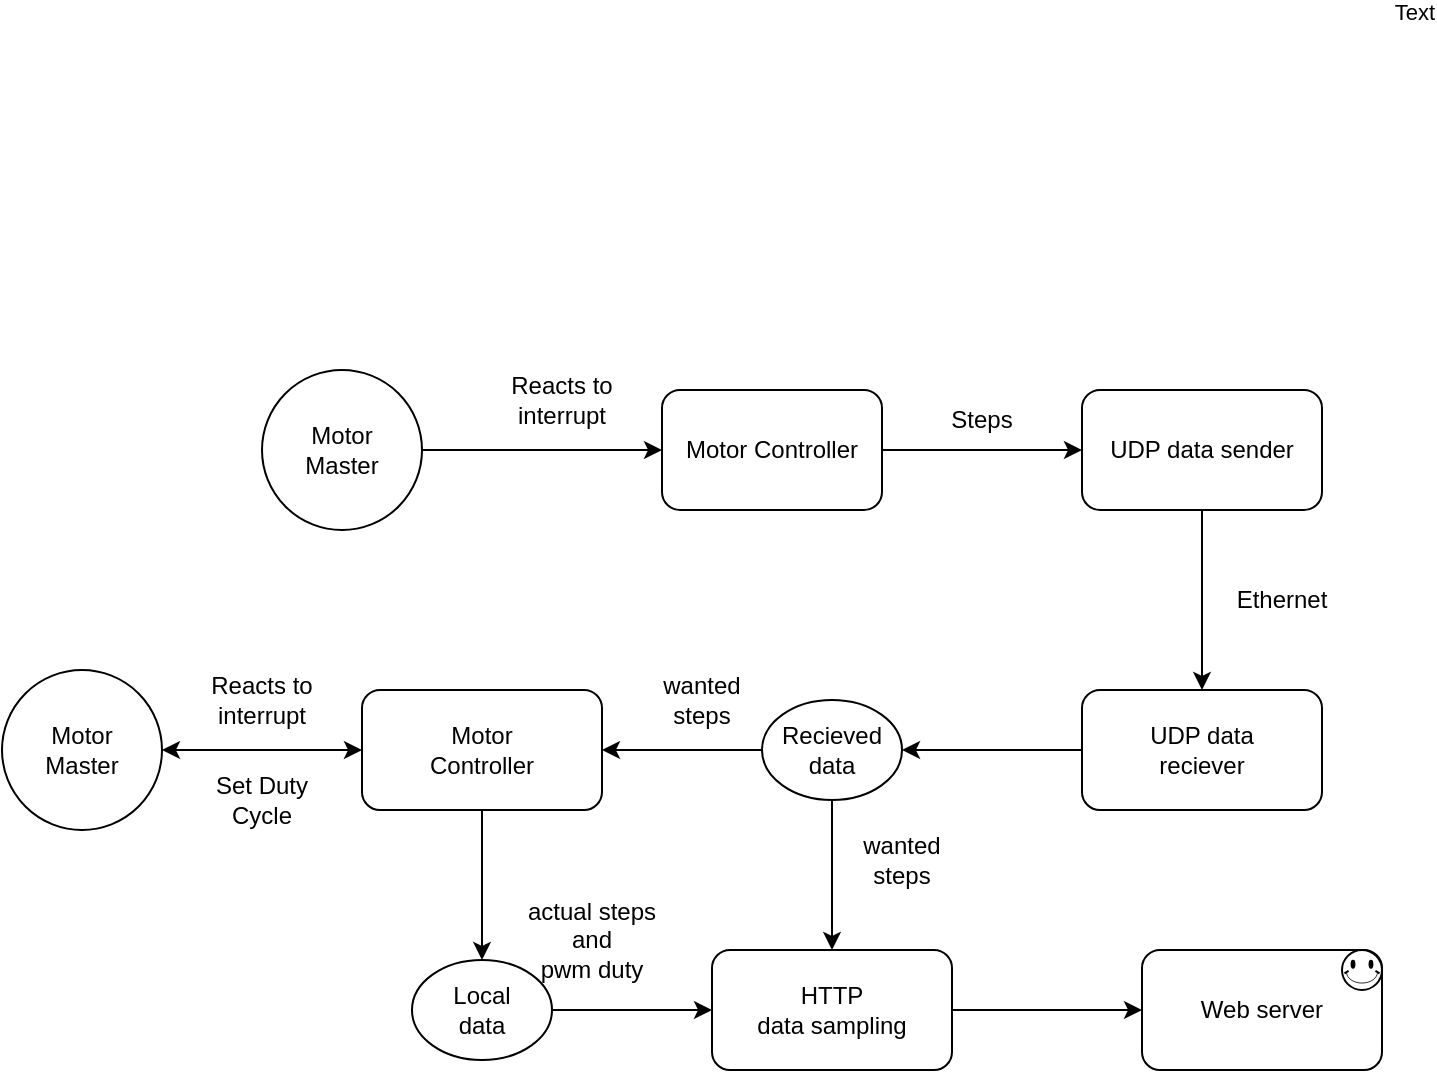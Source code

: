 <mxfile version="20.8.2" type="device"><diagram id="DF9cChrALqv4TJq3d10W" name="Page-1"><mxGraphModel dx="989" dy="1694" grid="1" gridSize="10" guides="1" tooltips="1" connect="1" arrows="1" fold="1" page="1" pageScale="1" pageWidth="850" pageHeight="1100" math="0" shadow="0"><root><mxCell id="0"/><mxCell id="1" parent="0"/><mxCell id="eJraBvyb7JeeHnDQwjOZ-1" value="Motor Controller" style="rounded=1;whiteSpace=wrap;html=1;" vertex="1" parent="1"><mxGeometry x="400" y="80" width="110" height="60" as="geometry"/></mxCell><mxCell id="eJraBvyb7JeeHnDQwjOZ-8" style="edgeStyle=orthogonalEdgeStyle;rounded=0;orthogonalLoop=1;jettySize=auto;html=1;exitX=1;exitY=0.5;exitDx=0;exitDy=0;entryX=0;entryY=0.5;entryDx=0;entryDy=0;" edge="1" parent="1" source="eJraBvyb7JeeHnDQwjOZ-2" target="eJraBvyb7JeeHnDQwjOZ-1"><mxGeometry relative="1" as="geometry"/></mxCell><mxCell id="eJraBvyb7JeeHnDQwjOZ-2" value="" style="ellipse;whiteSpace=wrap;html=1;aspect=fixed;" vertex="1" parent="1"><mxGeometry x="200" y="70" width="80" height="80" as="geometry"/></mxCell><mxCell id="eJraBvyb7JeeHnDQwjOZ-3" value="&lt;div&gt;Motor&lt;/div&gt;&lt;div&gt;Master&lt;br&gt;&lt;/div&gt;" style="text;html=1;strokeColor=none;fillColor=none;align=center;verticalAlign=middle;whiteSpace=wrap;rounded=0;" vertex="1" parent="1"><mxGeometry x="210" y="85" width="60" height="50" as="geometry"/></mxCell><mxCell id="eJraBvyb7JeeHnDQwjOZ-6" value="" style="endArrow=classic;html=1;rounded=0;entryX=0.5;entryY=0;entryDx=0;entryDy=0;exitX=0.5;exitY=1;exitDx=0;exitDy=0;" edge="1" parent="1" source="eJraBvyb7JeeHnDQwjOZ-13" target="eJraBvyb7JeeHnDQwjOZ-18"><mxGeometry width="50" height="50" relative="1" as="geometry"><mxPoint x="640" y="220" as="sourcePoint"/><mxPoint x="690" y="170" as="targetPoint"/></mxGeometry></mxCell><mxCell id="eJraBvyb7JeeHnDQwjOZ-12" value="Text" style="edgeLabel;html=1;align=center;verticalAlign=middle;resizable=0;points=[];" vertex="1" connectable="0" parent="eJraBvyb7JeeHnDQwjOZ-6"><mxGeometry x="0.56" y="3" relative="1" as="geometry"><mxPoint x="103" y="-319" as="offset"/></mxGeometry></mxCell><mxCell id="eJraBvyb7JeeHnDQwjOZ-7" value="" style="endArrow=classic;html=1;rounded=0;entryX=1;entryY=0.5;entryDx=0;entryDy=0;exitX=0;exitY=0.5;exitDx=0;exitDy=0;" edge="1" parent="1" source="eJraBvyb7JeeHnDQwjOZ-18" target="eJraBvyb7JeeHnDQwjOZ-22"><mxGeometry width="50" height="50" relative="1" as="geometry"><mxPoint x="530" y="360" as="sourcePoint"/><mxPoint x="580" y="310" as="targetPoint"/></mxGeometry></mxCell><mxCell id="eJraBvyb7JeeHnDQwjOZ-9" value="Reacts to interrupt" style="text;html=1;strokeColor=none;fillColor=none;align=center;verticalAlign=middle;whiteSpace=wrap;rounded=0;" vertex="1" parent="1"><mxGeometry x="320" y="70" width="60" height="30" as="geometry"/></mxCell><mxCell id="eJraBvyb7JeeHnDQwjOZ-13" value="UDP data sender" style="rounded=1;whiteSpace=wrap;html=1;" vertex="1" parent="1"><mxGeometry x="610" y="80" width="120" height="60" as="geometry"/></mxCell><mxCell id="eJraBvyb7JeeHnDQwjOZ-15" value="" style="endArrow=classic;html=1;rounded=0;exitX=1;exitY=0.5;exitDx=0;exitDy=0;entryX=0;entryY=0.5;entryDx=0;entryDy=0;" edge="1" parent="1" source="eJraBvyb7JeeHnDQwjOZ-1" target="eJraBvyb7JeeHnDQwjOZ-13"><mxGeometry width="50" height="50" relative="1" as="geometry"><mxPoint x="530" y="340" as="sourcePoint"/><mxPoint x="580" y="290" as="targetPoint"/></mxGeometry></mxCell><mxCell id="eJraBvyb7JeeHnDQwjOZ-17" value="Ethernet" style="text;html=1;strokeColor=none;fillColor=none;align=center;verticalAlign=middle;whiteSpace=wrap;rounded=0;" vertex="1" parent="1"><mxGeometry x="680.0" y="170" width="60" height="30" as="geometry"/></mxCell><mxCell id="eJraBvyb7JeeHnDQwjOZ-18" value="" style="rounded=1;whiteSpace=wrap;html=1;" vertex="1" parent="1"><mxGeometry x="610" y="230" width="120" height="60" as="geometry"/></mxCell><mxCell id="eJraBvyb7JeeHnDQwjOZ-19" value="UDP data reciever" style="text;html=1;strokeColor=none;fillColor=none;align=center;verticalAlign=middle;whiteSpace=wrap;rounded=0;" vertex="1" parent="1"><mxGeometry x="640" y="245" width="60" height="30" as="geometry"/></mxCell><mxCell id="eJraBvyb7JeeHnDQwjOZ-20" value="" style="rounded=1;whiteSpace=wrap;html=1;" vertex="1" parent="1"><mxGeometry x="250" y="230" width="120" height="60" as="geometry"/></mxCell><mxCell id="eJraBvyb7JeeHnDQwjOZ-21" value="Motor Controller" style="text;html=1;strokeColor=none;fillColor=none;align=center;verticalAlign=middle;whiteSpace=wrap;rounded=0;" vertex="1" parent="1"><mxGeometry x="280" y="245" width="60" height="30" as="geometry"/></mxCell><mxCell id="eJraBvyb7JeeHnDQwjOZ-22" value="Recieved data" style="ellipse;whiteSpace=wrap;html=1;" vertex="1" parent="1"><mxGeometry x="450" y="235" width="70" height="50" as="geometry"/></mxCell><mxCell id="eJraBvyb7JeeHnDQwjOZ-23" value="" style="endArrow=classic;html=1;rounded=0;entryX=1;entryY=0.5;entryDx=0;entryDy=0;exitX=0;exitY=0.5;exitDx=0;exitDy=0;" edge="1" parent="1" source="eJraBvyb7JeeHnDQwjOZ-22" target="eJraBvyb7JeeHnDQwjOZ-20"><mxGeometry width="50" height="50" relative="1" as="geometry"><mxPoint x="360" y="335" as="sourcePoint"/><mxPoint x="410" y="285" as="targetPoint"/></mxGeometry></mxCell><mxCell id="eJraBvyb7JeeHnDQwjOZ-25" value="" style="rounded=1;whiteSpace=wrap;html=1;" vertex="1" parent="1"><mxGeometry x="425" y="360" width="120" height="60" as="geometry"/></mxCell><mxCell id="eJraBvyb7JeeHnDQwjOZ-26" value="&lt;div&gt;HTTP&lt;/div&gt;&lt;div&gt;data sampling&lt;br&gt;&lt;/div&gt;" style="text;html=1;strokeColor=none;fillColor=none;align=center;verticalAlign=middle;whiteSpace=wrap;rounded=0;" vertex="1" parent="1"><mxGeometry x="440" y="370" width="90" height="40" as="geometry"/></mxCell><mxCell id="eJraBvyb7JeeHnDQwjOZ-27" value="" style="endArrow=classic;html=1;rounded=0;entryX=0.5;entryY=0;entryDx=0;entryDy=0;exitX=0.5;exitY=1;exitDx=0;exitDy=0;" edge="1" parent="1" source="eJraBvyb7JeeHnDQwjOZ-22" target="eJraBvyb7JeeHnDQwjOZ-25"><mxGeometry width="50" height="50" relative="1" as="geometry"><mxPoint x="535.0" y="330.0" as="sourcePoint"/><mxPoint x="455" y="330.0" as="targetPoint"/></mxGeometry></mxCell><mxCell id="eJraBvyb7JeeHnDQwjOZ-28" value="Web server" style="rounded=1;whiteSpace=wrap;html=1;" vertex="1" parent="1"><mxGeometry x="640" y="360" width="120" height="60" as="geometry"/></mxCell><mxCell id="eJraBvyb7JeeHnDQwjOZ-29" value="" style="endArrow=classic;html=1;rounded=0;entryX=0;entryY=0.5;entryDx=0;entryDy=0;exitX=1;exitY=0.5;exitDx=0;exitDy=0;" edge="1" parent="1" source="eJraBvyb7JeeHnDQwjOZ-25" target="eJraBvyb7JeeHnDQwjOZ-28"><mxGeometry width="50" height="50" relative="1" as="geometry"><mxPoint x="570" y="390" as="sourcePoint"/><mxPoint x="595" y="340" as="targetPoint"/></mxGeometry></mxCell><mxCell id="eJraBvyb7JeeHnDQwjOZ-30" value="&lt;div&gt;Local &lt;br&gt;&lt;/div&gt;&lt;div&gt;data&lt;br&gt;&lt;/div&gt;" style="ellipse;whiteSpace=wrap;html=1;" vertex="1" parent="1"><mxGeometry x="275" y="365" width="70" height="50" as="geometry"/></mxCell><mxCell id="eJraBvyb7JeeHnDQwjOZ-31" value="" style="endArrow=classic;html=1;rounded=0;exitX=0.5;exitY=1;exitDx=0;exitDy=0;entryX=0.5;entryY=0;entryDx=0;entryDy=0;" edge="1" parent="1" source="eJraBvyb7JeeHnDQwjOZ-20" target="eJraBvyb7JeeHnDQwjOZ-30"><mxGeometry width="50" height="50" relative="1" as="geometry"><mxPoint x="530" y="340" as="sourcePoint"/><mxPoint x="580" y="290" as="targetPoint"/><Array as="points"/></mxGeometry></mxCell><mxCell id="eJraBvyb7JeeHnDQwjOZ-32" value="" style="endArrow=classic;html=1;rounded=0;exitX=1;exitY=0.5;exitDx=0;exitDy=0;entryX=0;entryY=0.5;entryDx=0;entryDy=0;" edge="1" parent="1" source="eJraBvyb7JeeHnDQwjOZ-30" target="eJraBvyb7JeeHnDQwjOZ-25"><mxGeometry width="50" height="50" relative="1" as="geometry"><mxPoint x="350" y="420" as="sourcePoint"/><mxPoint x="400" y="370" as="targetPoint"/></mxGeometry></mxCell><mxCell id="eJraBvyb7JeeHnDQwjOZ-33" value="&lt;div&gt;Motor&lt;/div&gt;&lt;div&gt;Master&lt;/div&gt;" style="ellipse;whiteSpace=wrap;html=1;aspect=fixed;" vertex="1" parent="1"><mxGeometry x="70" y="220" width="80" height="80" as="geometry"/></mxCell><mxCell id="eJraBvyb7JeeHnDQwjOZ-35" value="" style="endArrow=classic;startArrow=classic;html=1;rounded=0;exitX=1;exitY=0.5;exitDx=0;exitDy=0;entryX=0;entryY=0.5;entryDx=0;entryDy=0;" edge="1" parent="1" source="eJraBvyb7JeeHnDQwjOZ-33" target="eJraBvyb7JeeHnDQwjOZ-20"><mxGeometry width="50" height="50" relative="1" as="geometry"><mxPoint x="200" y="260" as="sourcePoint"/><mxPoint x="250" y="210" as="targetPoint"/></mxGeometry></mxCell><mxCell id="eJraBvyb7JeeHnDQwjOZ-36" value="Reacts to interrupt" style="text;html=1;strokeColor=none;fillColor=none;align=center;verticalAlign=middle;whiteSpace=wrap;rounded=0;" vertex="1" parent="1"><mxGeometry x="170" y="220" width="60" height="30" as="geometry"/></mxCell><mxCell id="eJraBvyb7JeeHnDQwjOZ-38" value="Set Duty Cycle" style="text;html=1;strokeColor=none;fillColor=none;align=center;verticalAlign=middle;whiteSpace=wrap;rounded=0;" vertex="1" parent="1"><mxGeometry x="170" y="270" width="60" height="30" as="geometry"/></mxCell><mxCell id="eJraBvyb7JeeHnDQwjOZ-39" value="Steps" style="text;html=1;strokeColor=none;fillColor=none;align=center;verticalAlign=middle;whiteSpace=wrap;rounded=0;" vertex="1" parent="1"><mxGeometry x="530" y="80" width="60" height="30" as="geometry"/></mxCell><mxCell id="eJraBvyb7JeeHnDQwjOZ-40" value="wanted steps" style="text;html=1;strokeColor=none;fillColor=none;align=center;verticalAlign=middle;whiteSpace=wrap;rounded=0;" vertex="1" parent="1"><mxGeometry x="390" y="220" width="60" height="30" as="geometry"/></mxCell><mxCell id="eJraBvyb7JeeHnDQwjOZ-43" value="wanted steps" style="text;html=1;strokeColor=none;fillColor=none;align=center;verticalAlign=middle;whiteSpace=wrap;rounded=0;" vertex="1" parent="1"><mxGeometry x="490" y="300" width="60" height="30" as="geometry"/></mxCell><mxCell id="eJraBvyb7JeeHnDQwjOZ-44" value="&lt;div&gt;actual steps&lt;/div&gt;&lt;div&gt;and&lt;/div&gt;&lt;div&gt;pwm duty&lt;br&gt;&lt;/div&gt;" style="text;html=1;strokeColor=none;fillColor=none;align=center;verticalAlign=middle;whiteSpace=wrap;rounded=0;" vertex="1" parent="1"><mxGeometry x="330" y="340" width="70" height="30" as="geometry"/></mxCell><mxCell id="eJraBvyb7JeeHnDQwjOZ-45" value="" style="verticalLabelPosition=bottom;verticalAlign=top;html=1;shape=mxgraph.basic.smiley" vertex="1" parent="1"><mxGeometry x="740" y="360" width="20" height="20" as="geometry"/></mxCell></root></mxGraphModel></diagram></mxfile>